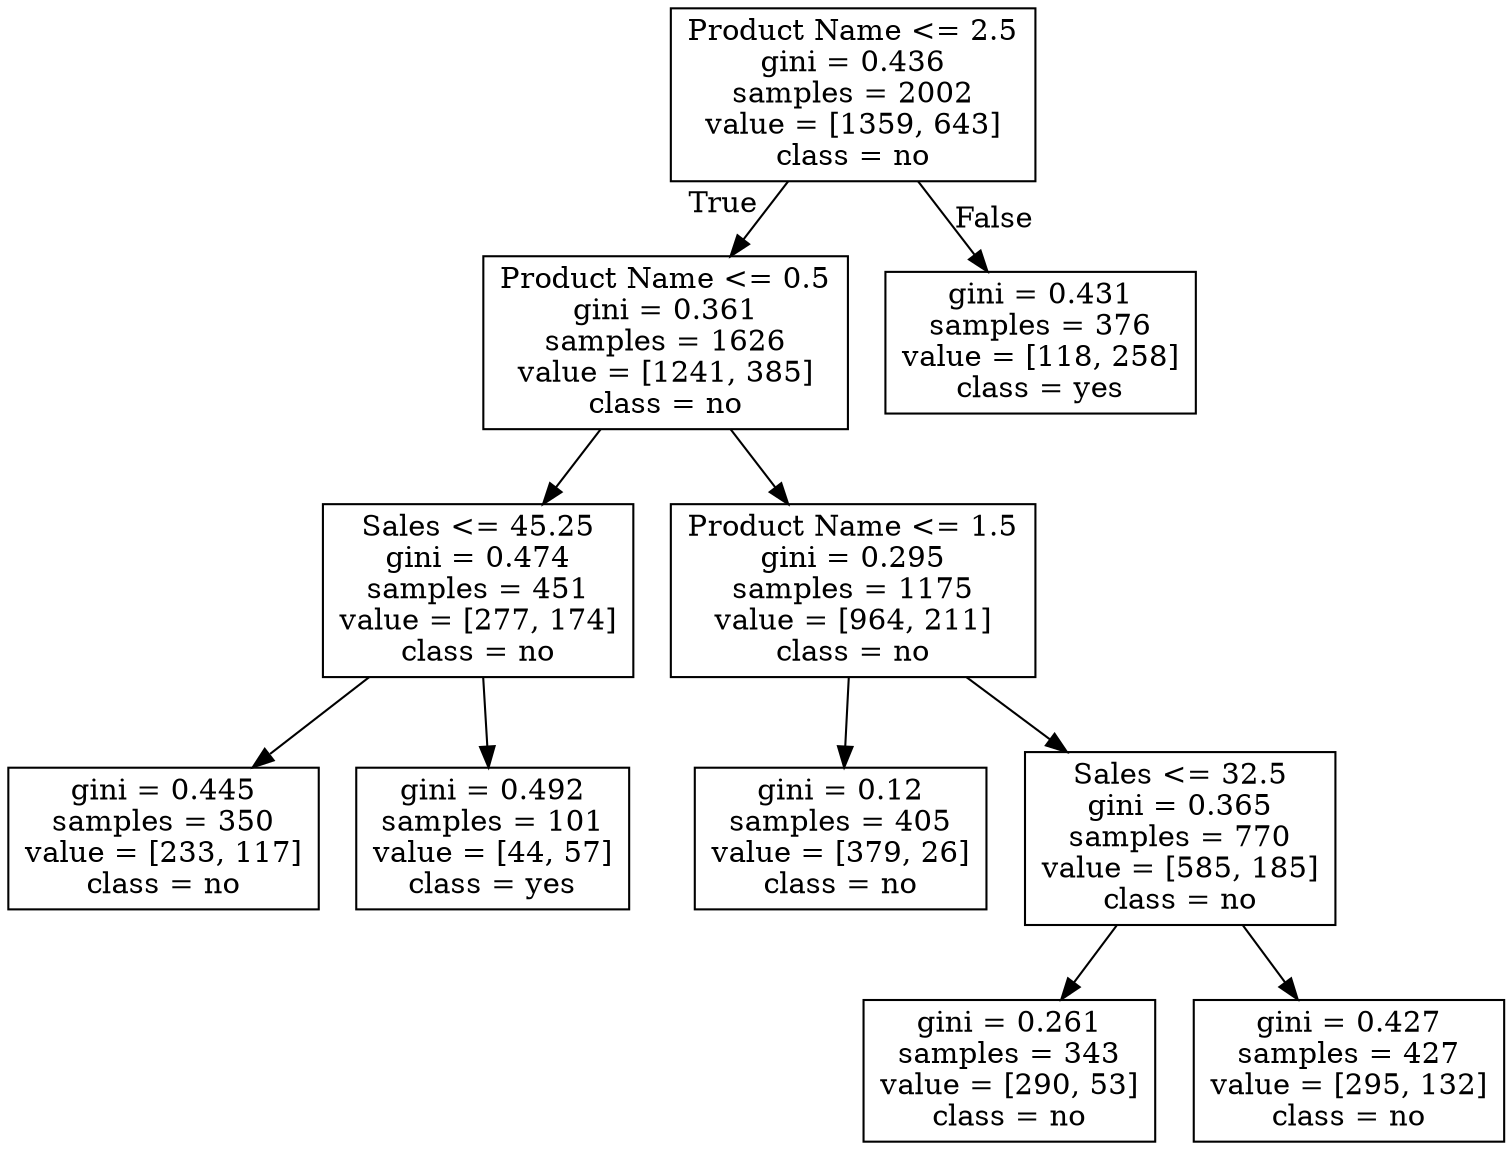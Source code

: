 digraph Tree {
node [shape=box] ;
0 [label="Product Name <= 2.5\ngini = 0.436\nsamples = 2002\nvalue = [1359, 643]\nclass = no"] ;
1 [label="Product Name <= 0.5\ngini = 0.361\nsamples = 1626\nvalue = [1241, 385]\nclass = no"] ;
0 -> 1 [labeldistance=2.5, labelangle=45, headlabel="True"] ;
2 [label="Sales <= 45.25\ngini = 0.474\nsamples = 451\nvalue = [277, 174]\nclass = no"] ;
1 -> 2 ;
3 [label="gini = 0.445\nsamples = 350\nvalue = [233, 117]\nclass = no"] ;
2 -> 3 ;
4 [label="gini = 0.492\nsamples = 101\nvalue = [44, 57]\nclass = yes"] ;
2 -> 4 ;
5 [label="Product Name <= 1.5\ngini = 0.295\nsamples = 1175\nvalue = [964, 211]\nclass = no"] ;
1 -> 5 ;
6 [label="gini = 0.12\nsamples = 405\nvalue = [379, 26]\nclass = no"] ;
5 -> 6 ;
7 [label="Sales <= 32.5\ngini = 0.365\nsamples = 770\nvalue = [585, 185]\nclass = no"] ;
5 -> 7 ;
8 [label="gini = 0.261\nsamples = 343\nvalue = [290, 53]\nclass = no"] ;
7 -> 8 ;
9 [label="gini = 0.427\nsamples = 427\nvalue = [295, 132]\nclass = no"] ;
7 -> 9 ;
10 [label="gini = 0.431\nsamples = 376\nvalue = [118, 258]\nclass = yes"] ;
0 -> 10 [labeldistance=2.5, labelangle=-45, headlabel="False"] ;
}